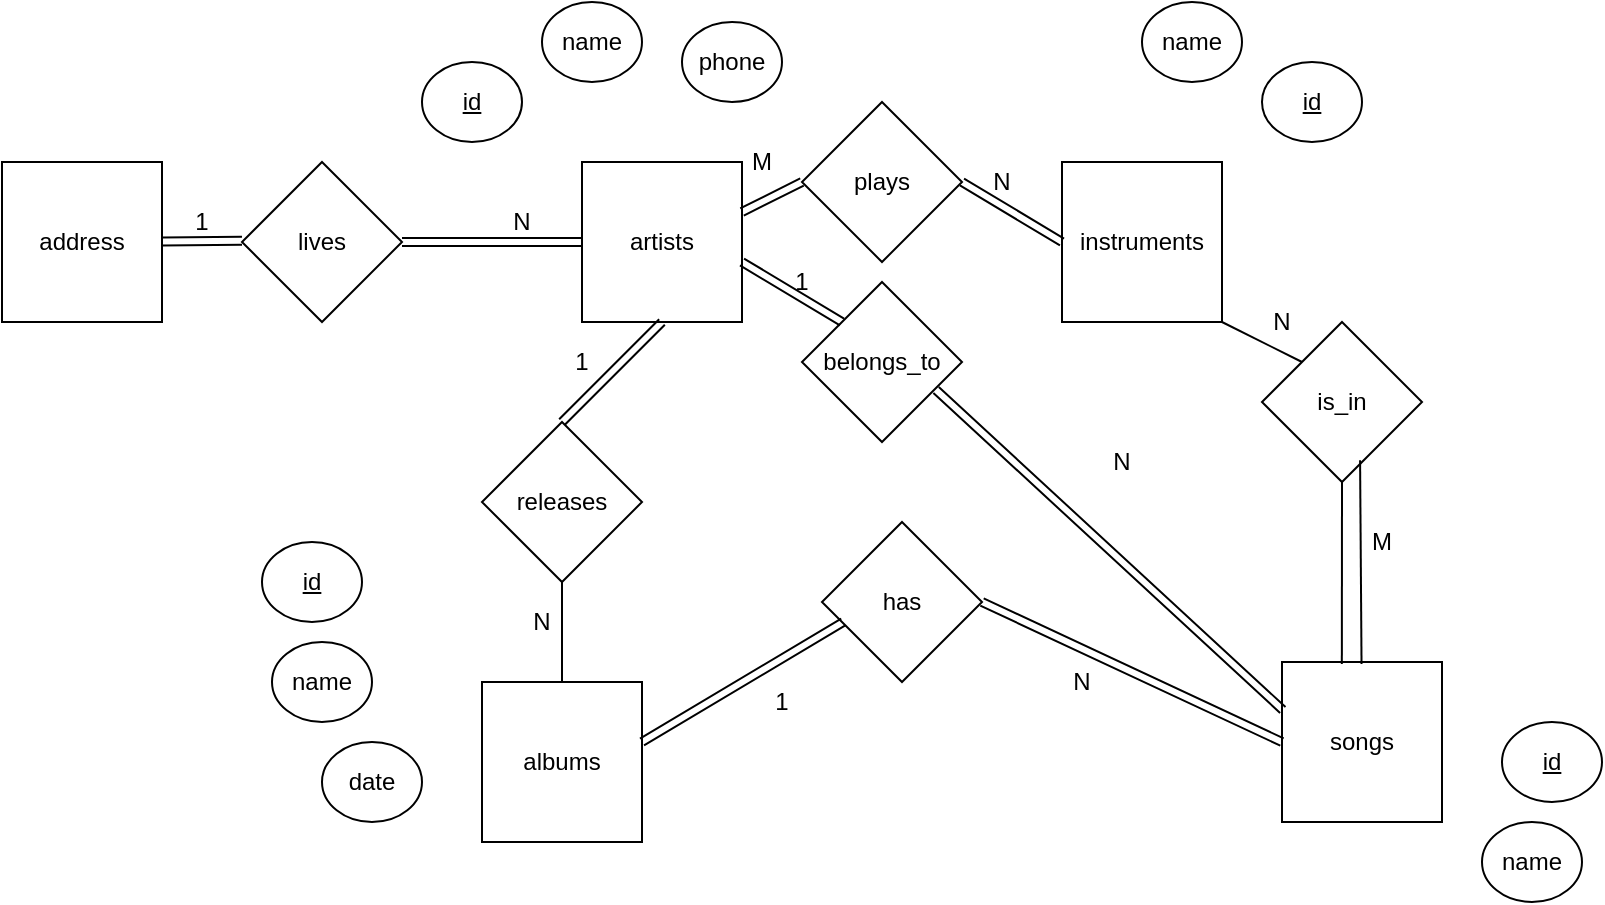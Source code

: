 <mxfile version="14.9.8" type="device"><diagram id="b0IqfryrhFUx6xYA2JLT" name="Page-1"><mxGraphModel dx="2035" dy="631" grid="1" gridSize="10" guides="1" tooltips="1" connect="1" arrows="1" fold="1" page="1" pageScale="1" pageWidth="850" pageHeight="1100" math="0" shadow="0"><root><mxCell id="0"/><mxCell id="1" parent="0"/><mxCell id="QMT0ZvCiZtEim_vVgjv6-60" value="&lt;div&gt;artists&lt;/div&gt;" style="whiteSpace=wrap;html=1;aspect=fixed;" vertex="1" parent="1"><mxGeometry x="120" y="140" width="80" height="80" as="geometry"/></mxCell><mxCell id="QMT0ZvCiZtEim_vVgjv6-61" value="&lt;u&gt;id&lt;/u&gt;" style="ellipse;whiteSpace=wrap;html=1;" vertex="1" parent="1"><mxGeometry x="40" y="90" width="50" height="40" as="geometry"/></mxCell><mxCell id="QMT0ZvCiZtEim_vVgjv6-62" value="&lt;div&gt;name&lt;/div&gt;" style="ellipse;whiteSpace=wrap;html=1;" vertex="1" parent="1"><mxGeometry x="100" y="60" width="50" height="40" as="geometry"/></mxCell><mxCell id="QMT0ZvCiZtEim_vVgjv6-63" value="phone" style="ellipse;whiteSpace=wrap;html=1;" vertex="1" parent="1"><mxGeometry x="170" y="70" width="50" height="40" as="geometry"/></mxCell><mxCell id="QMT0ZvCiZtEim_vVgjv6-65" value="instruments" style="whiteSpace=wrap;html=1;aspect=fixed;" vertex="1" parent="1"><mxGeometry x="360" y="140" width="80" height="80" as="geometry"/></mxCell><mxCell id="QMT0ZvCiZtEim_vVgjv6-66" value="&lt;u&gt;id&lt;/u&gt;" style="ellipse;whiteSpace=wrap;html=1;" vertex="1" parent="1"><mxGeometry x="460" y="90" width="50" height="40" as="geometry"/></mxCell><mxCell id="QMT0ZvCiZtEim_vVgjv6-67" value="&lt;div&gt;name&lt;/div&gt;" style="ellipse;whiteSpace=wrap;html=1;" vertex="1" parent="1"><mxGeometry x="400" y="60" width="50" height="40" as="geometry"/></mxCell><mxCell id="QMT0ZvCiZtEim_vVgjv6-68" value="albums" style="whiteSpace=wrap;html=1;aspect=fixed;" vertex="1" parent="1"><mxGeometry x="70" y="400" width="80" height="80" as="geometry"/></mxCell><mxCell id="QMT0ZvCiZtEim_vVgjv6-69" value="&lt;u&gt;id&lt;/u&gt;" style="ellipse;whiteSpace=wrap;html=1;" vertex="1" parent="1"><mxGeometry x="-40" y="330" width="50" height="40" as="geometry"/></mxCell><mxCell id="QMT0ZvCiZtEim_vVgjv6-70" value="&lt;div&gt;name&lt;/div&gt;" style="ellipse;whiteSpace=wrap;html=1;" vertex="1" parent="1"><mxGeometry x="-35" y="380" width="50" height="40" as="geometry"/></mxCell><mxCell id="QMT0ZvCiZtEim_vVgjv6-71" value="date" style="ellipse;whiteSpace=wrap;html=1;" vertex="1" parent="1"><mxGeometry x="-10" y="430" width="50" height="40" as="geometry"/></mxCell><mxCell id="QMT0ZvCiZtEim_vVgjv6-72" value="songs" style="whiteSpace=wrap;html=1;aspect=fixed;" vertex="1" parent="1"><mxGeometry x="470" y="390" width="80" height="80" as="geometry"/></mxCell><mxCell id="QMT0ZvCiZtEim_vVgjv6-73" value="&lt;u&gt;id&lt;/u&gt;" style="ellipse;whiteSpace=wrap;html=1;" vertex="1" parent="1"><mxGeometry x="580" y="420" width="50" height="40" as="geometry"/></mxCell><mxCell id="QMT0ZvCiZtEim_vVgjv6-74" value="&lt;div&gt;name&lt;/div&gt;" style="ellipse;whiteSpace=wrap;html=1;" vertex="1" parent="1"><mxGeometry x="570" y="470" width="50" height="40" as="geometry"/></mxCell><mxCell id="QMT0ZvCiZtEim_vVgjv6-76" value="belongs_to" style="rhombus;whiteSpace=wrap;html=1;" vertex="1" parent="1"><mxGeometry x="230" y="200" width="80" height="80" as="geometry"/></mxCell><mxCell id="QMT0ZvCiZtEim_vVgjv6-77" value="" style="endArrow=none;html=1;entryX=0;entryY=0;entryDx=0;entryDy=0;shape=link;" edge="1" parent="1" target="QMT0ZvCiZtEim_vVgjv6-76"><mxGeometry width="50" height="50" relative="1" as="geometry"><mxPoint x="200" y="190" as="sourcePoint"/><mxPoint x="250" y="140" as="targetPoint"/></mxGeometry></mxCell><mxCell id="QMT0ZvCiZtEim_vVgjv6-79" value="address" style="whiteSpace=wrap;html=1;aspect=fixed;" vertex="1" parent="1"><mxGeometry x="-170" y="140" width="80" height="80" as="geometry"/></mxCell><mxCell id="QMT0ZvCiZtEim_vVgjv6-80" value="lives" style="rhombus;whiteSpace=wrap;html=1;" vertex="1" parent="1"><mxGeometry x="-50" y="140" width="80" height="80" as="geometry"/></mxCell><mxCell id="QMT0ZvCiZtEim_vVgjv6-81" value="" style="endArrow=none;html=1;entryX=0;entryY=0.5;entryDx=0;entryDy=0;shape=link;" edge="1" parent="1" target="QMT0ZvCiZtEim_vVgjv6-60"><mxGeometry width="50" height="50" relative="1" as="geometry"><mxPoint x="30.0" y="180" as="sourcePoint"/><mxPoint x="80.0" y="210" as="targetPoint"/></mxGeometry></mxCell><mxCell id="QMT0ZvCiZtEim_vVgjv6-82" value="" style="endArrow=none;html=1;entryX=0;entryY=0.5;entryDx=0;entryDy=0;shape=link;" edge="1" parent="1" source="QMT0ZvCiZtEim_vVgjv6-79"><mxGeometry width="50" height="50" relative="1" as="geometry"><mxPoint x="-140.0" y="179.41" as="sourcePoint"/><mxPoint x="-50.0" y="179.41" as="targetPoint"/></mxGeometry></mxCell><mxCell id="QMT0ZvCiZtEim_vVgjv6-83" value="1" style="text;html=1;strokeColor=none;fillColor=none;align=center;verticalAlign=middle;whiteSpace=wrap;rounded=0;" vertex="1" parent="1"><mxGeometry x="-90" y="160" width="40" height="20" as="geometry"/></mxCell><mxCell id="QMT0ZvCiZtEim_vVgjv6-85" value="&lt;div&gt;N&lt;/div&gt;" style="text;html=1;strokeColor=none;fillColor=none;align=center;verticalAlign=middle;whiteSpace=wrap;rounded=0;" vertex="1" parent="1"><mxGeometry x="70" y="160" width="40" height="20" as="geometry"/></mxCell><mxCell id="QMT0ZvCiZtEim_vVgjv6-89" value="plays" style="rhombus;whiteSpace=wrap;html=1;" vertex="1" parent="1"><mxGeometry x="230" y="110" width="80" height="80" as="geometry"/></mxCell><mxCell id="QMT0ZvCiZtEim_vVgjv6-90" value="" style="endArrow=none;html=1;shape=link;" edge="1" parent="1"><mxGeometry width="50" height="50" relative="1" as="geometry"><mxPoint x="200" y="165" as="sourcePoint"/><mxPoint x="230" y="150" as="targetPoint"/></mxGeometry></mxCell><mxCell id="QMT0ZvCiZtEim_vVgjv6-91" value="" style="endArrow=none;html=1;exitX=1;exitY=0.5;exitDx=0;exitDy=0;entryX=0;entryY=0.5;entryDx=0;entryDy=0;shape=link;" edge="1" parent="1" source="QMT0ZvCiZtEim_vVgjv6-89" target="QMT0ZvCiZtEim_vVgjv6-65"><mxGeometry width="50" height="50" relative="1" as="geometry"><mxPoint x="300" y="160" as="sourcePoint"/><mxPoint x="330" y="145" as="targetPoint"/></mxGeometry></mxCell><mxCell id="QMT0ZvCiZtEim_vVgjv6-93" value="&lt;div&gt;M&lt;/div&gt;" style="text;html=1;strokeColor=none;fillColor=none;align=center;verticalAlign=middle;whiteSpace=wrap;rounded=0;" vertex="1" parent="1"><mxGeometry x="190" y="130" width="40" height="20" as="geometry"/></mxCell><mxCell id="QMT0ZvCiZtEim_vVgjv6-94" value="N" style="text;html=1;strokeColor=none;fillColor=none;align=center;verticalAlign=middle;whiteSpace=wrap;rounded=0;" vertex="1" parent="1"><mxGeometry x="310" y="140" width="40" height="20" as="geometry"/></mxCell><mxCell id="QMT0ZvCiZtEim_vVgjv6-98" value="has" style="rhombus;whiteSpace=wrap;html=1;" vertex="1" parent="1"><mxGeometry x="240" y="320" width="80" height="80" as="geometry"/></mxCell><mxCell id="QMT0ZvCiZtEim_vVgjv6-100" value="" style="endArrow=none;html=1;entryX=0;entryY=0.5;entryDx=0;entryDy=0;exitX=1;exitY=0.5;exitDx=0;exitDy=0;shape=link;" edge="1" parent="1" source="QMT0ZvCiZtEim_vVgjv6-98" target="QMT0ZvCiZtEim_vVgjv6-72"><mxGeometry width="50" height="50" relative="1" as="geometry"><mxPoint x="310" y="344" as="sourcePoint"/><mxPoint x="368.64" y="375.56" as="targetPoint"/></mxGeometry></mxCell><mxCell id="QMT0ZvCiZtEim_vVgjv6-104" value="1" style="text;html=1;strokeColor=none;fillColor=none;align=center;verticalAlign=middle;whiteSpace=wrap;rounded=0;" vertex="1" parent="1"><mxGeometry x="200" y="400" width="40" height="20" as="geometry"/></mxCell><mxCell id="QMT0ZvCiZtEim_vVgjv6-105" value="&lt;div&gt;N&lt;/div&gt;" style="text;html=1;strokeColor=none;fillColor=none;align=center;verticalAlign=middle;whiteSpace=wrap;rounded=0;" vertex="1" parent="1"><mxGeometry x="350" y="390" width="40" height="20" as="geometry"/></mxCell><mxCell id="QMT0ZvCiZtEim_vVgjv6-106" value="&lt;div&gt;is_in&lt;/div&gt;" style="rhombus;whiteSpace=wrap;html=1;" vertex="1" parent="1"><mxGeometry x="460" y="220" width="80" height="80" as="geometry"/></mxCell><mxCell id="QMT0ZvCiZtEim_vVgjv6-108" value="" style="endArrow=none;html=1;entryX=0.374;entryY=0.012;entryDx=0;entryDy=0;exitX=0.5;exitY=1;exitDx=0;exitDy=0;entryPerimeter=0;" edge="1" parent="1" source="QMT0ZvCiZtEim_vVgjv6-106" target="QMT0ZvCiZtEim_vVgjv6-72"><mxGeometry width="50" height="50" relative="1" as="geometry"><mxPoint x="460" y="300" as="sourcePoint"/><mxPoint x="510" y="330" as="targetPoint"/></mxGeometry></mxCell><mxCell id="QMT0ZvCiZtEim_vVgjv6-109" value="" style="endArrow=none;html=1;entryX=0;entryY=0;entryDx=0;entryDy=0;" edge="1" parent="1" target="QMT0ZvCiZtEim_vVgjv6-106"><mxGeometry width="50" height="50" relative="1" as="geometry"><mxPoint x="440" y="220" as="sourcePoint"/><mxPoint x="490" y="250" as="targetPoint"/></mxGeometry></mxCell><mxCell id="QMT0ZvCiZtEim_vVgjv6-111" value="&lt;div&gt;M&lt;/div&gt;" style="text;html=1;strokeColor=none;fillColor=none;align=center;verticalAlign=middle;whiteSpace=wrap;rounded=0;" vertex="1" parent="1"><mxGeometry x="500" y="320" width="40" height="20" as="geometry"/></mxCell><mxCell id="QMT0ZvCiZtEim_vVgjv6-112" value="N" style="text;html=1;strokeColor=none;fillColor=none;align=center;verticalAlign=middle;whiteSpace=wrap;rounded=0;" vertex="1" parent="1"><mxGeometry x="450" y="210" width="40" height="20" as="geometry"/></mxCell><mxCell id="QMT0ZvCiZtEim_vVgjv6-113" value="1" style="text;html=1;strokeColor=none;fillColor=none;align=center;verticalAlign=middle;whiteSpace=wrap;rounded=0;" vertex="1" parent="1"><mxGeometry x="210" y="190" width="40" height="20" as="geometry"/></mxCell><mxCell id="QMT0ZvCiZtEim_vVgjv6-114" value="&lt;div&gt;N&lt;/div&gt;" style="text;html=1;strokeColor=none;fillColor=none;align=center;verticalAlign=middle;whiteSpace=wrap;rounded=0;" vertex="1" parent="1"><mxGeometry x="370" y="280" width="40" height="20" as="geometry"/></mxCell><mxCell id="QMT0ZvCiZtEim_vVgjv6-117" value="" style="endArrow=none;html=1;entryX=0.005;entryY=0.3;entryDx=0;entryDy=0;exitX=0.838;exitY=0.675;exitDx=0;exitDy=0;exitPerimeter=0;entryPerimeter=0;shape=link;" edge="1" parent="1" source="QMT0ZvCiZtEim_vVgjv6-76" target="QMT0ZvCiZtEim_vVgjv6-72"><mxGeometry width="50" height="50" relative="1" as="geometry"><mxPoint x="290" y="250" as="sourcePoint"/><mxPoint x="450" y="350" as="targetPoint"/></mxGeometry></mxCell><mxCell id="QMT0ZvCiZtEim_vVgjv6-120" value="releases" style="rhombus;whiteSpace=wrap;html=1;" vertex="1" parent="1"><mxGeometry x="70" y="270" width="80" height="80" as="geometry"/></mxCell><mxCell id="QMT0ZvCiZtEim_vVgjv6-122" value="" style="endArrow=none;html=1;entryX=0.374;entryY=0.012;entryDx=0;entryDy=0;exitX=0.613;exitY=0.864;exitDx=0;exitDy=0;entryPerimeter=0;exitPerimeter=0;" edge="1" parent="1" source="QMT0ZvCiZtEim_vVgjv6-106"><mxGeometry width="50" height="50" relative="1" as="geometry"><mxPoint x="509.85" y="300" as="sourcePoint"/><mxPoint x="509.77" y="390.96" as="targetPoint"/></mxGeometry></mxCell><mxCell id="QMT0ZvCiZtEim_vVgjv6-123" value="" style="endArrow=none;html=1;entryX=0.133;entryY=0.625;entryDx=0;entryDy=0;entryPerimeter=0;shape=link;" edge="1" parent="1" target="QMT0ZvCiZtEim_vVgjv6-98"><mxGeometry width="50" height="50" relative="1" as="geometry"><mxPoint x="150" y="430" as="sourcePoint"/><mxPoint x="200" y="380" as="targetPoint"/></mxGeometry></mxCell><mxCell id="QMT0ZvCiZtEim_vVgjv6-125" value="" style="endArrow=none;html=1;entryX=0.5;entryY=1;entryDx=0;entryDy=0;exitX=0.5;exitY=0;exitDx=0;exitDy=0;" edge="1" parent="1" source="QMT0ZvCiZtEim_vVgjv6-68" target="QMT0ZvCiZtEim_vVgjv6-120"><mxGeometry width="50" height="50" relative="1" as="geometry"><mxPoint x="100" y="400" as="sourcePoint"/><mxPoint x="200.64" y="340" as="targetPoint"/></mxGeometry></mxCell><mxCell id="QMT0ZvCiZtEim_vVgjv6-126" value="" style="endArrow=none;html=1;entryX=0.5;entryY=1;entryDx=0;entryDy=0;exitX=0.5;exitY=0;exitDx=0;exitDy=0;shape=link;" edge="1" parent="1" source="QMT0ZvCiZtEim_vVgjv6-120" target="QMT0ZvCiZtEim_vVgjv6-60"><mxGeometry width="50" height="50" relative="1" as="geometry"><mxPoint x="120" y="285" as="sourcePoint"/><mxPoint x="120" y="235" as="targetPoint"/></mxGeometry></mxCell><mxCell id="QMT0ZvCiZtEim_vVgjv6-127" value="1" style="text;html=1;strokeColor=none;fillColor=none;align=center;verticalAlign=middle;whiteSpace=wrap;rounded=0;" vertex="1" parent="1"><mxGeometry x="100" y="230" width="40" height="20" as="geometry"/></mxCell><mxCell id="QMT0ZvCiZtEim_vVgjv6-128" value="&lt;div&gt;N&lt;/div&gt;" style="text;html=1;strokeColor=none;fillColor=none;align=center;verticalAlign=middle;whiteSpace=wrap;rounded=0;" vertex="1" parent="1"><mxGeometry x="80" y="360" width="40" height="20" as="geometry"/></mxCell></root></mxGraphModel></diagram></mxfile>